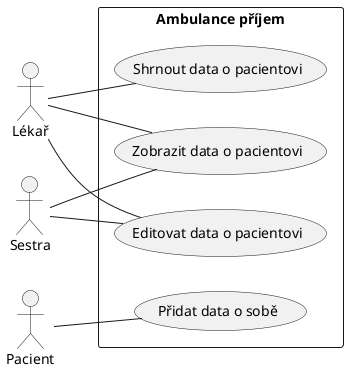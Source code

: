 @startuml
left to right direction

actor Lékař
actor Sestra
actor Pacient

rectangle "Ambulance příjem" {
	Lékař -- (Shrnout data o pacientovi)
	Lékař -- (Zobrazit data o pacientovi)
	Lékař -- (Editovat data o pacientovi)
	Sestra -- (Zobrazit data o pacientovi)
	Sestra -- (Editovat data o pacientovi)
	Pacient -- (Přidat data o sobě)
}
@enduml
